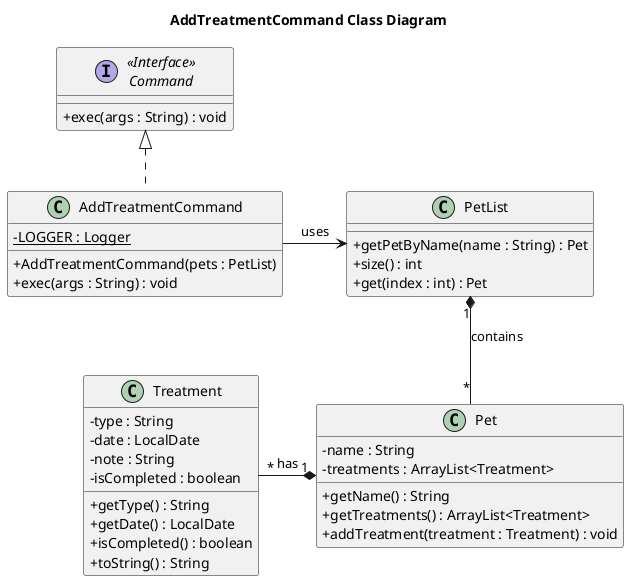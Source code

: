 @startuml
skinparam classAttributeIconSize 0
title AddTreatmentCommand Class Diagram

class AddTreatmentCommand {
    - {static} LOGGER : Logger
    + AddTreatmentCommand(pets : PetList)
    + exec(args : String) : void
}

interface "<<Interface>>\nCommand" as Command {
    + exec(args : String) : void
}

class PetList {
    + getPetByName(name : String) : Pet
    + size() : int
    + get(index : int) : Pet
}

class Pet {
    - name : String
    - treatments : ArrayList<Treatment>
    + getName() : String
    + getTreatments() : ArrayList<Treatment>
    + addTreatment(treatment : Treatment) : void
}

class Treatment {
    - type : String
    - date : LocalDate
    - note : String
    - isCompleted : boolean
    + getType() : String
    + getDate() : LocalDate
    + isCompleted() : boolean
    + toString() : String
}

Command <|.. AddTreatmentCommand
AddTreatmentCommand -right-> PetList : uses
PetList "1" *-- "*" Pet : contains
Pet "1" *-left- "*" Treatment : has

@enduml
